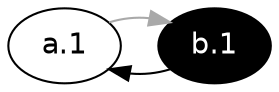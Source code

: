 digraph G {
  rankdir="TB"
  node [shape=oval style=filled fontname=Helvetica fontsize=14]
  node [fillcolor="#ffffff" fontcolor="#000000"] 
       a[label="a.1"]
  node [fillcolor="#000000" fontcolor="#ffffff"] 
       b[label="b.1"]
  edge [dir=forward color="#000000" style="solid"]
        "b" -> "a" 
  edge [dir=forward color="#A9A9A9" style="solid"]
        "a" -> "b" 

  {rank = max b a}
}